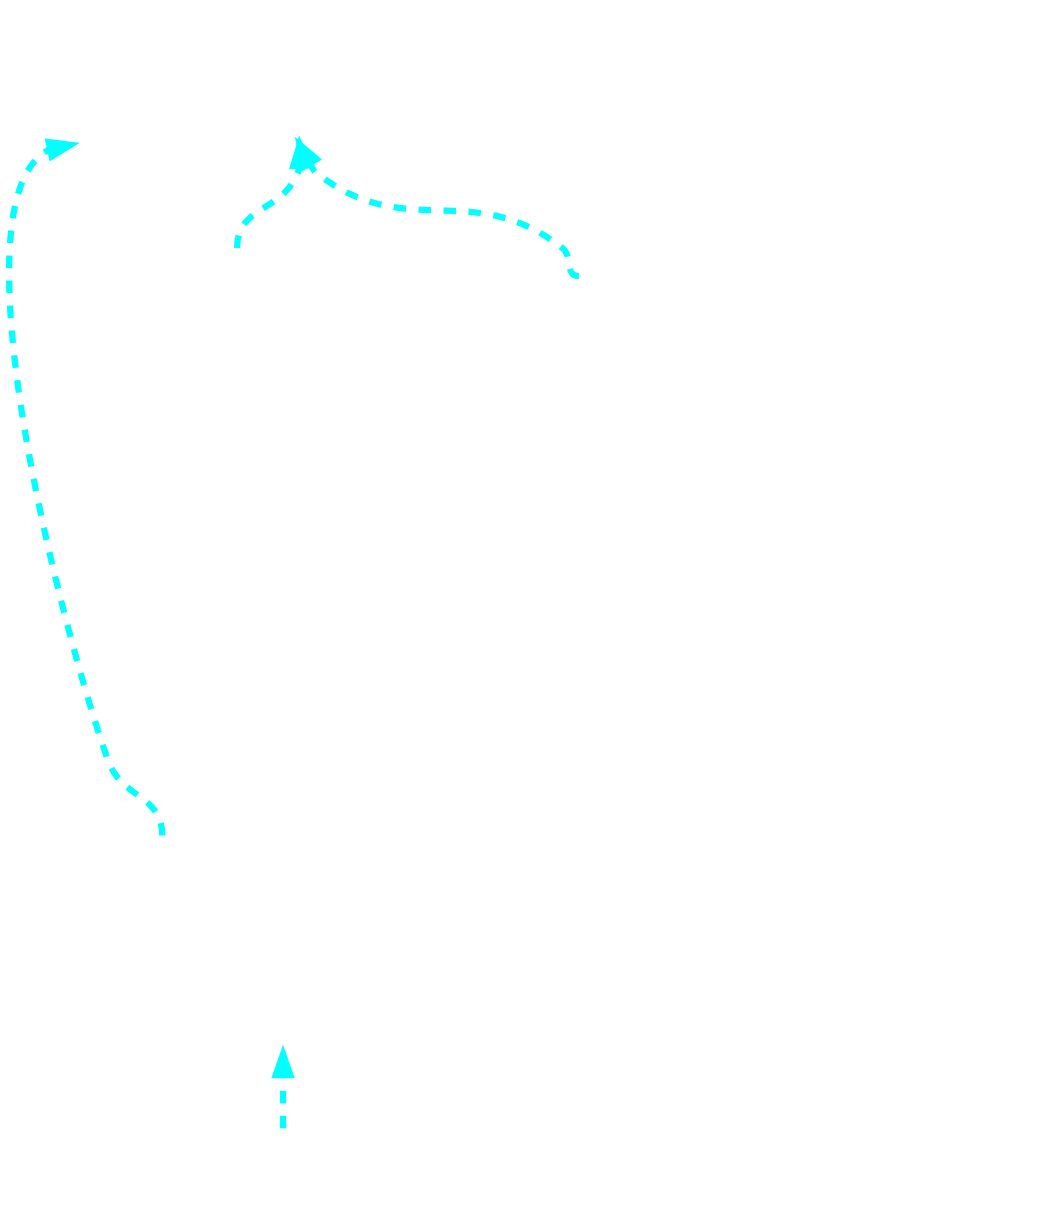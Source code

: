 digraph "scheduler input for foo:entry" {
	rankdir="BT";
	bgcolor="transparent";

	Node0x3ffdd70 [shape=record,shape=Mrecord,label="{EntryToken|0x3ffdd70|{<d0>ch}}",penwidth=3,color="white",fontname="Calibri Bold",fontsize=16,fontcolor="white",fontname="Calibri Bold",fontsize=16,fontcolor="white"];
	Node0x40239d0 [shape=record,shape=Mrecord,label="{Register %vreg1|0x40239d0|{<d0>i32}}",penwidth=3,color="white",fontname="Calibri Bold",fontsize=16,fontcolor="white",fontname="Calibri Bold",fontsize=16,fontcolor="white"];
	Node0x4023be0 [shape=record,shape=Mrecord,label="{Register %vreg2|0x4023be0|{<d0>i32}}",penwidth=3,color="white",fontname="Calibri Bold",fontsize=16,fontcolor="white",fontname="Calibri Bold",fontsize=16,fontcolor="white"];
	Node0x4023ef8 [shape=record,shape=Mrecord,label="{Register %vreg0|0x4023ef8|{<d0>i32}}",penwidth=3,color="white",fontname="Calibri Bold",fontsize=16,fontcolor="white",fontname="Calibri Bold",fontsize=16,fontcolor="white"];
	Node0x4023ad8 [shape=record,shape=Mrecord,label="{{<s0>0|<s1>1}|CopyFromReg [ORD=1]|0x4023ad8|{<d0>i32|<d1>ch}}",penwidth=3,color="white",fontname="Calibri Bold",fontsize=16,fontcolor="white",fontname="Calibri Bold",fontsize=16,fontcolor="white"];
	Node0x4023ad8:s0 -> Node0x3ffdd70:d0[color=cyan,style=dashed,penwidth=3,fontname="Calibri Bold",fontsize=16,fontcolor="white",fontname="Calibri Bold",fontsize=16,fontcolor="white"];
	Node0x4023ad8:s1 -> Node0x40239d0:d0[penwidth=3,color="white",fontname="Calibri Bold",fontsize=16,fontcolor="white"];
	Node0x4023ce8 [shape=record,shape=Mrecord,label="{{<s0>0|<s1>1}|CopyFromReg [ORD=1]|0x4023ce8|{<d0>i32|<d1>ch}}",penwidth=3,color="white",fontname="Calibri Bold",fontsize=16,fontcolor="white",fontname="Calibri Bold",fontsize=16,fontcolor="white"];
	Node0x4023ce8:s0 -> Node0x3ffdd70:d0[color=cyan,style=dashed,penwidth=3,fontname="Calibri Bold",fontsize=16,fontcolor="white",fontname="Calibri Bold",fontsize=16,fontcolor="white"];
	Node0x4023ce8:s1 -> Node0x4023be0:d0[penwidth=3,color="white",fontname="Calibri Bold",fontsize=16,fontcolor="white"];
	Node0x4023df0 [shape=record,shape=Mrecord,label="{{<s0>0|<s1>1}|ADDrr [ORD=2]|0x4023df0|{<d0>i32}}",penwidth=3,color="white",fontname="Calibri Bold",fontsize=16,fontcolor="white",fontname="Calibri Bold",fontsize=16,fontcolor="white"];
	Node0x4023df0:s0 -> Node0x4023ad8:d0[penwidth=3,color="white",fontname="Calibri Bold",fontsize=16,fontcolor="white"];
	Node0x4023df0:s1 -> Node0x4023ce8:d0[penwidth=3,color="white",fontname="Calibri Bold",fontsize=16,fontcolor="white"];
	Node0x4024000 [shape=record,shape=Mrecord,label="{{<s0>0|<s1>1|<s2>2}|CopyToReg [ORD=2]|0x4024000|{<d0>ch}}",penwidth=3,color="white",fontname="Calibri Bold",fontsize=16,fontcolor="white",fontname="Calibri Bold",fontsize=16,fontcolor="white"];
	Node0x4024000:s0 -> Node0x3ffdd70:d0[color=cyan,style=dashed,penwidth=3,fontname="Calibri Bold",fontsize=16,fontcolor="white",fontname="Calibri Bold",fontsize=16,fontcolor="white"];
	Node0x4024000:s1 -> Node0x4023ef8:d0[penwidth=3,color="white",fontname="Calibri Bold",fontsize=16,fontcolor="white"];
	Node0x4024000:s2 -> Node0x4023df0:d0[penwidth=3,color="white",fontname="Calibri Bold",fontsize=16,fontcolor="white"];
	Node0x0[ plaintext=circle, label ="GraphRoot",penwidth=3,color="white",fontname="Calibri Bold",fontsize=16,fontcolor="white",fontname="Calibri Bold",fontsize=16,fontcolor="white"];
	Node0x0 -> Node0x4024000:d0[color=cyan,style=dashed,penwidth=3,fontname="Calibri Bold",fontsize=16,fontcolor="white",fontname="Calibri Bold",fontsize=16,fontcolor="white"];
}
